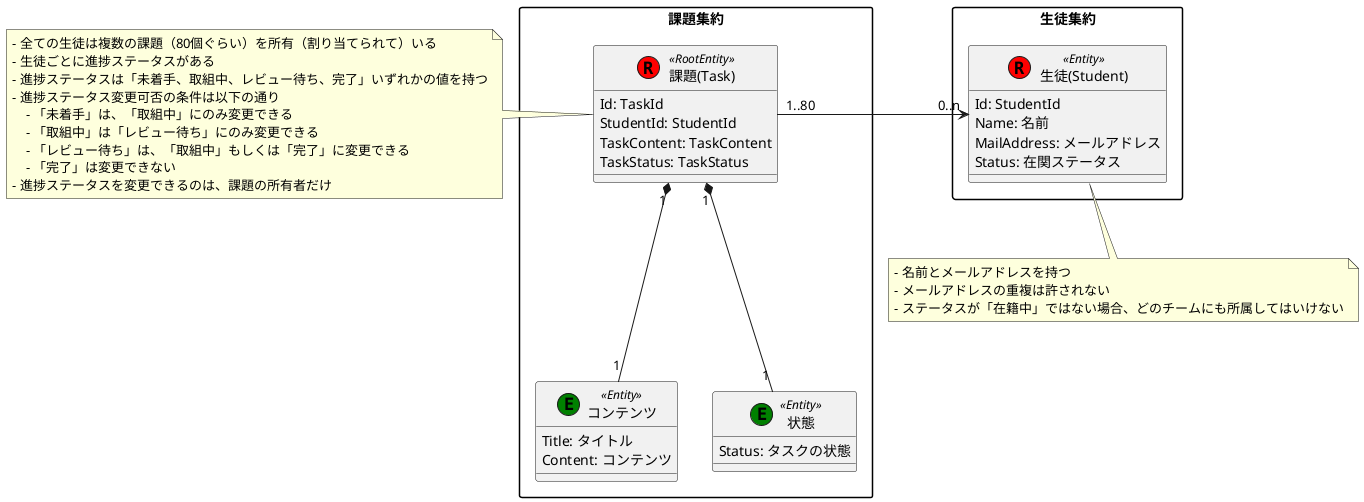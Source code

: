 ' https://little-hands.hatenablog.com/entry/2019/05/11/genba-ddd-handson
@startuml プラハチャレンジ進捗管理システム

skinparam packageStyle rectangle

' 1. エンティティの定義
package 生徒集約 {
    class "生徒(Student)" as Student << (R, Red) Entity >>  {
        Id: StudentId
        Name: 名前
        MailAddress: メールアドレス
        Status: 在関ステータス
    }
}

package 課題集約 {
    class "課題(Task)" as Task  << (R,red) RootEntity >> {
        Id: TaskId
        StudentId: StudentId
        TaskContent: TaskContent
        TaskStatus: TaskStatus
    }

    class "コンテンツ" as TaskContent << (E, green) Entity >>  {
        Title: タイトル
        Content: コンテンツ
    }

    class "状態" as TaskStatus << (E, green) Entity >>  {
        Status: タスクの状態
    }
}

' 3. ルールの追加
note bottom of Student
    - 名前とメールアドレスを持つ
    - メールアドレスの重複は許されない
    - ステータスが「在籍中」ではない場合、どのチームにも所属してはいけない
end note


note left of Task
    - 全ての生徒は複数の課題（80個ぐらい）を所有（割り当てられて）いる
    - 生徒ごとに進捗ステータスがある
    - 進捗ステータスは「未着手、取組中、レビュー待ち、完了」いずれかの値を持つ
    - 進捗ステータス変更可否の条件は以下の通り
        - 「未着手」は、「取組中」にのみ変更できる
        - 「取組中」は「レビュー待ち」にのみ変更できる
        - 「レビュー待ち」は、「取組中」もしくは「完了」に変更できる
        - 「完了」は変更できない
    - 進捗ステータスを変更できるのは、課題の所有者だけ
end note

' 4. 関連性の定義
Task "1..80" -right-> "0..n" Student
Task "1" *--- "1" TaskContent
Task "1" *--- "1" TaskStatus

@enduml
